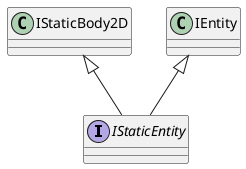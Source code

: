 @startuml
interface IStaticEntity {
}
IStaticBody2D <|-- IStaticEntity
IEntity <|-- IStaticEntity
@enduml

